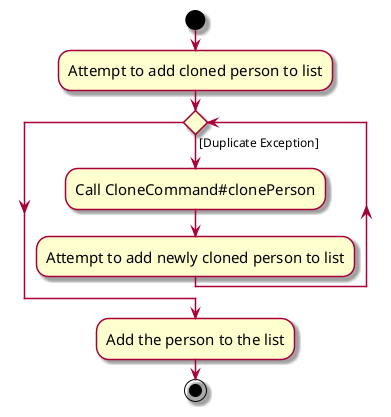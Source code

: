 @startuml
skin rose
skinparam ActivityFontSize 15
skinparam ArrowFontSize 12

start

:Attempt to add cloned person to list;

while () is ([Duplicate Exception])
  :Call CloneCommand#clonePerson;
  :Attempt to add newly cloned person to list;
endwhile

:Add the person to the list;

stop
@enduml
